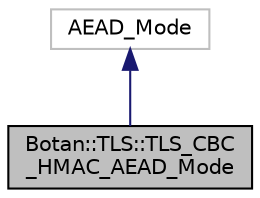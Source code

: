 digraph "Botan::TLS::TLS_CBC_HMAC_AEAD_Mode"
{
  edge [fontname="Helvetica",fontsize="10",labelfontname="Helvetica",labelfontsize="10"];
  node [fontname="Helvetica",fontsize="10",shape=record];
  Node4 [label="Botan::TLS::TLS_CBC\l_HMAC_AEAD_Mode",height=0.2,width=0.4,color="black", fillcolor="grey75", style="filled", fontcolor="black"];
  Node5 -> Node4 [dir="back",color="midnightblue",fontsize="10",style="solid"];
  Node5 [label="AEAD_Mode",height=0.2,width=0.4,color="grey75", fillcolor="white", style="filled"];
}
